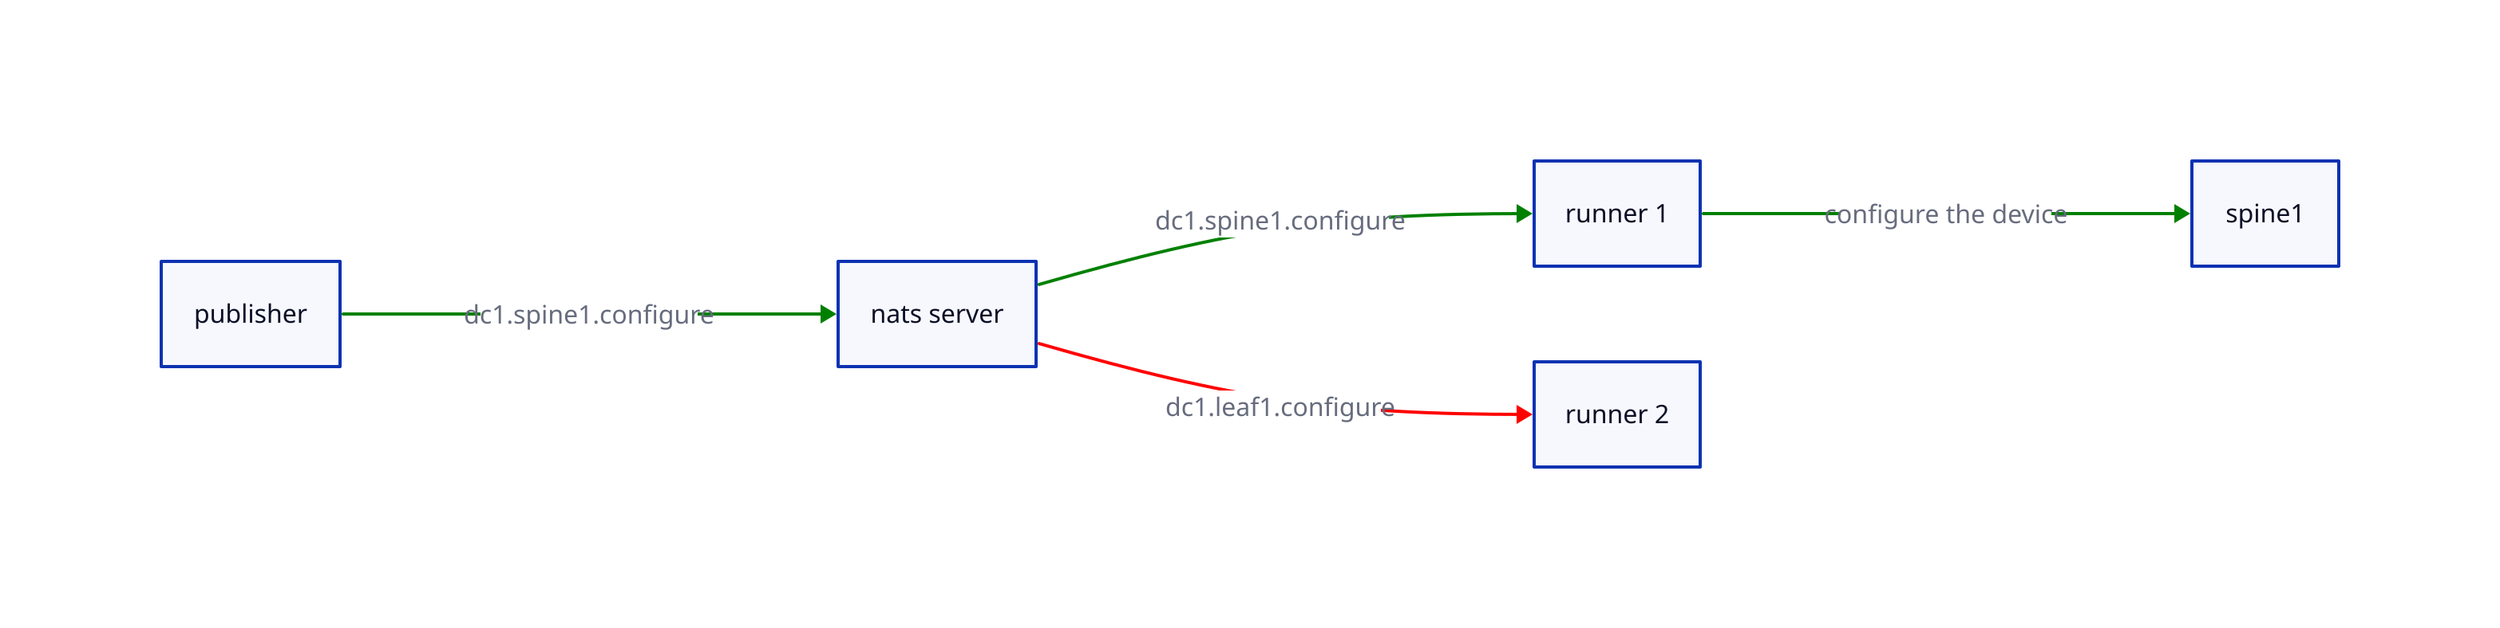 direction: right
publisher -> nats server: dc1.spine1.configure

nats server -> runner 1: dc1.spine1.configure
nats server -> runner 2: dc1.leaf1.configure
runner 1 -> spine1: configure the device

(publisher -> nats server)[0].style.stroke: green
(nats server -> runner 1)[0].style.stroke: green
(nats server -> runner 2)[0].style.stroke: red
(runner 1 -> spine1)[0].style.stroke: green